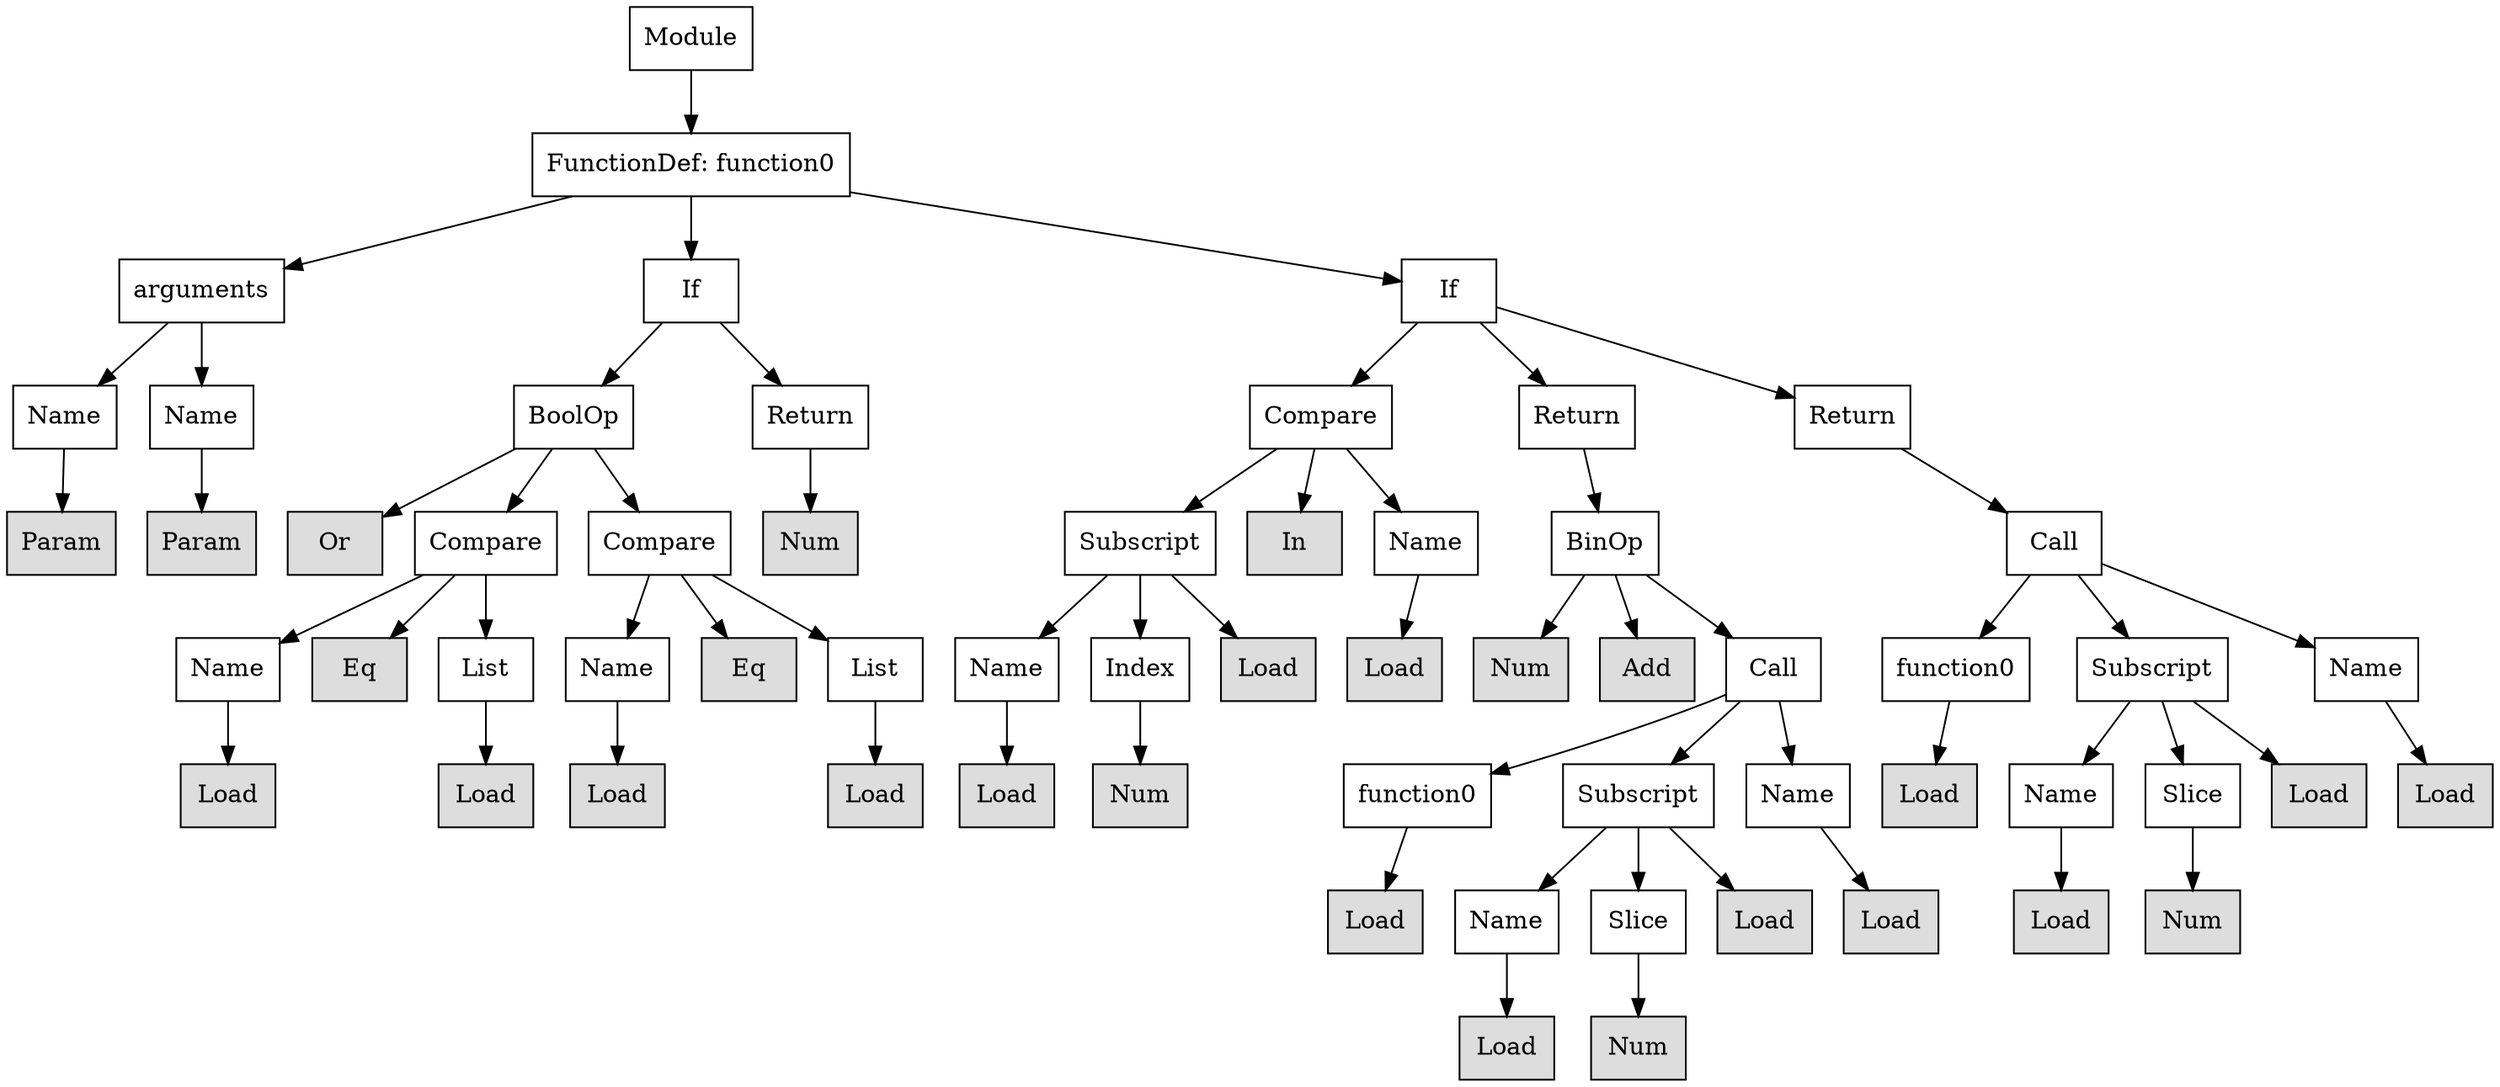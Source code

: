 digraph G {
n0 [shape=rect, label="Module"];
n1 [shape=rect, label="FunctionDef: function0"];
n2 [shape=rect, label="arguments"];
n3 [shape=rect, label="If"];
n4 [shape=rect, label="If"];
n5 [shape=rect, label="Name"];
n6 [shape=rect, label="Name"];
n7 [shape=rect, label="BoolOp"];
n8 [shape=rect, label="Return"];
n9 [shape=rect, label="Compare"];
n10 [shape=rect, label="Return"];
n11 [shape=rect, label="Return"];
n12 [shape=rect, label="Param" style="filled" fillcolor="#dddddd"];
n13 [shape=rect, label="Param" style="filled" fillcolor="#dddddd"];
n14 [shape=rect, label="Or" style="filled" fillcolor="#dddddd"];
n15 [shape=rect, label="Compare"];
n16 [shape=rect, label="Compare"];
n17 [shape=rect, label="Num" style="filled" fillcolor="#dddddd"];
n18 [shape=rect, label="Subscript"];
n19 [shape=rect, label="In" style="filled" fillcolor="#dddddd"];
n20 [shape=rect, label="Name"];
n21 [shape=rect, label="BinOp"];
n22 [shape=rect, label="Call"];
n23 [shape=rect, label="Name"];
n24 [shape=rect, label="Eq" style="filled" fillcolor="#dddddd"];
n25 [shape=rect, label="List"];
n26 [shape=rect, label="Name"];
n27 [shape=rect, label="Eq" style="filled" fillcolor="#dddddd"];
n28 [shape=rect, label="List"];
n29 [shape=rect, label="Name"];
n30 [shape=rect, label="Index"];
n31 [shape=rect, label="Load" style="filled" fillcolor="#dddddd"];
n32 [shape=rect, label="Load" style="filled" fillcolor="#dddddd"];
n33 [shape=rect, label="Num" style="filled" fillcolor="#dddddd"];
n34 [shape=rect, label="Add" style="filled" fillcolor="#dddddd"];
n35 [shape=rect, label="Call"];
n36 [shape=rect, label="function0"];
n37 [shape=rect, label="Subscript"];
n38 [shape=rect, label="Name"];
n39 [shape=rect, label="Load" style="filled" fillcolor="#dddddd"];
n40 [shape=rect, label="Load" style="filled" fillcolor="#dddddd"];
n41 [shape=rect, label="Load" style="filled" fillcolor="#dddddd"];
n42 [shape=rect, label="Load" style="filled" fillcolor="#dddddd"];
n43 [shape=rect, label="Load" style="filled" fillcolor="#dddddd"];
n44 [shape=rect, label="Num" style="filled" fillcolor="#dddddd"];
n45 [shape=rect, label="function0"];
n46 [shape=rect, label="Subscript"];
n47 [shape=rect, label="Name"];
n48 [shape=rect, label="Load" style="filled" fillcolor="#dddddd"];
n49 [shape=rect, label="Name"];
n50 [shape=rect, label="Slice"];
n51 [shape=rect, label="Load" style="filled" fillcolor="#dddddd"];
n52 [shape=rect, label="Load" style="filled" fillcolor="#dddddd"];
n53 [shape=rect, label="Load" style="filled" fillcolor="#dddddd"];
n54 [shape=rect, label="Name"];
n55 [shape=rect, label="Slice"];
n56 [shape=rect, label="Load" style="filled" fillcolor="#dddddd"];
n57 [shape=rect, label="Load" style="filled" fillcolor="#dddddd"];
n58 [shape=rect, label="Load" style="filled" fillcolor="#dddddd"];
n59 [shape=rect, label="Num" style="filled" fillcolor="#dddddd"];
n60 [shape=rect, label="Load" style="filled" fillcolor="#dddddd"];
n61 [shape=rect, label="Num" style="filled" fillcolor="#dddddd"];
n0 -> n1;
n1 -> n2;
n1 -> n3;
n1 -> n4;
n2 -> n5;
n2 -> n6;
n3 -> n7;
n3 -> n8;
n4 -> n9;
n4 -> n10;
n4 -> n11;
n5 -> n12;
n6 -> n13;
n7 -> n14;
n7 -> n15;
n7 -> n16;
n8 -> n17;
n9 -> n18;
n9 -> n19;
n9 -> n20;
n10 -> n21;
n11 -> n22;
n15 -> n23;
n15 -> n24;
n15 -> n25;
n16 -> n26;
n16 -> n27;
n16 -> n28;
n18 -> n29;
n18 -> n30;
n18 -> n31;
n20 -> n32;
n21 -> n33;
n21 -> n34;
n21 -> n35;
n22 -> n36;
n22 -> n37;
n22 -> n38;
n23 -> n39;
n25 -> n40;
n26 -> n41;
n28 -> n42;
n29 -> n43;
n30 -> n44;
n35 -> n45;
n35 -> n46;
n35 -> n47;
n36 -> n48;
n37 -> n49;
n37 -> n50;
n37 -> n51;
n38 -> n52;
n45 -> n53;
n46 -> n54;
n46 -> n55;
n46 -> n56;
n47 -> n57;
n49 -> n58;
n50 -> n59;
n54 -> n60;
n55 -> n61;
}
